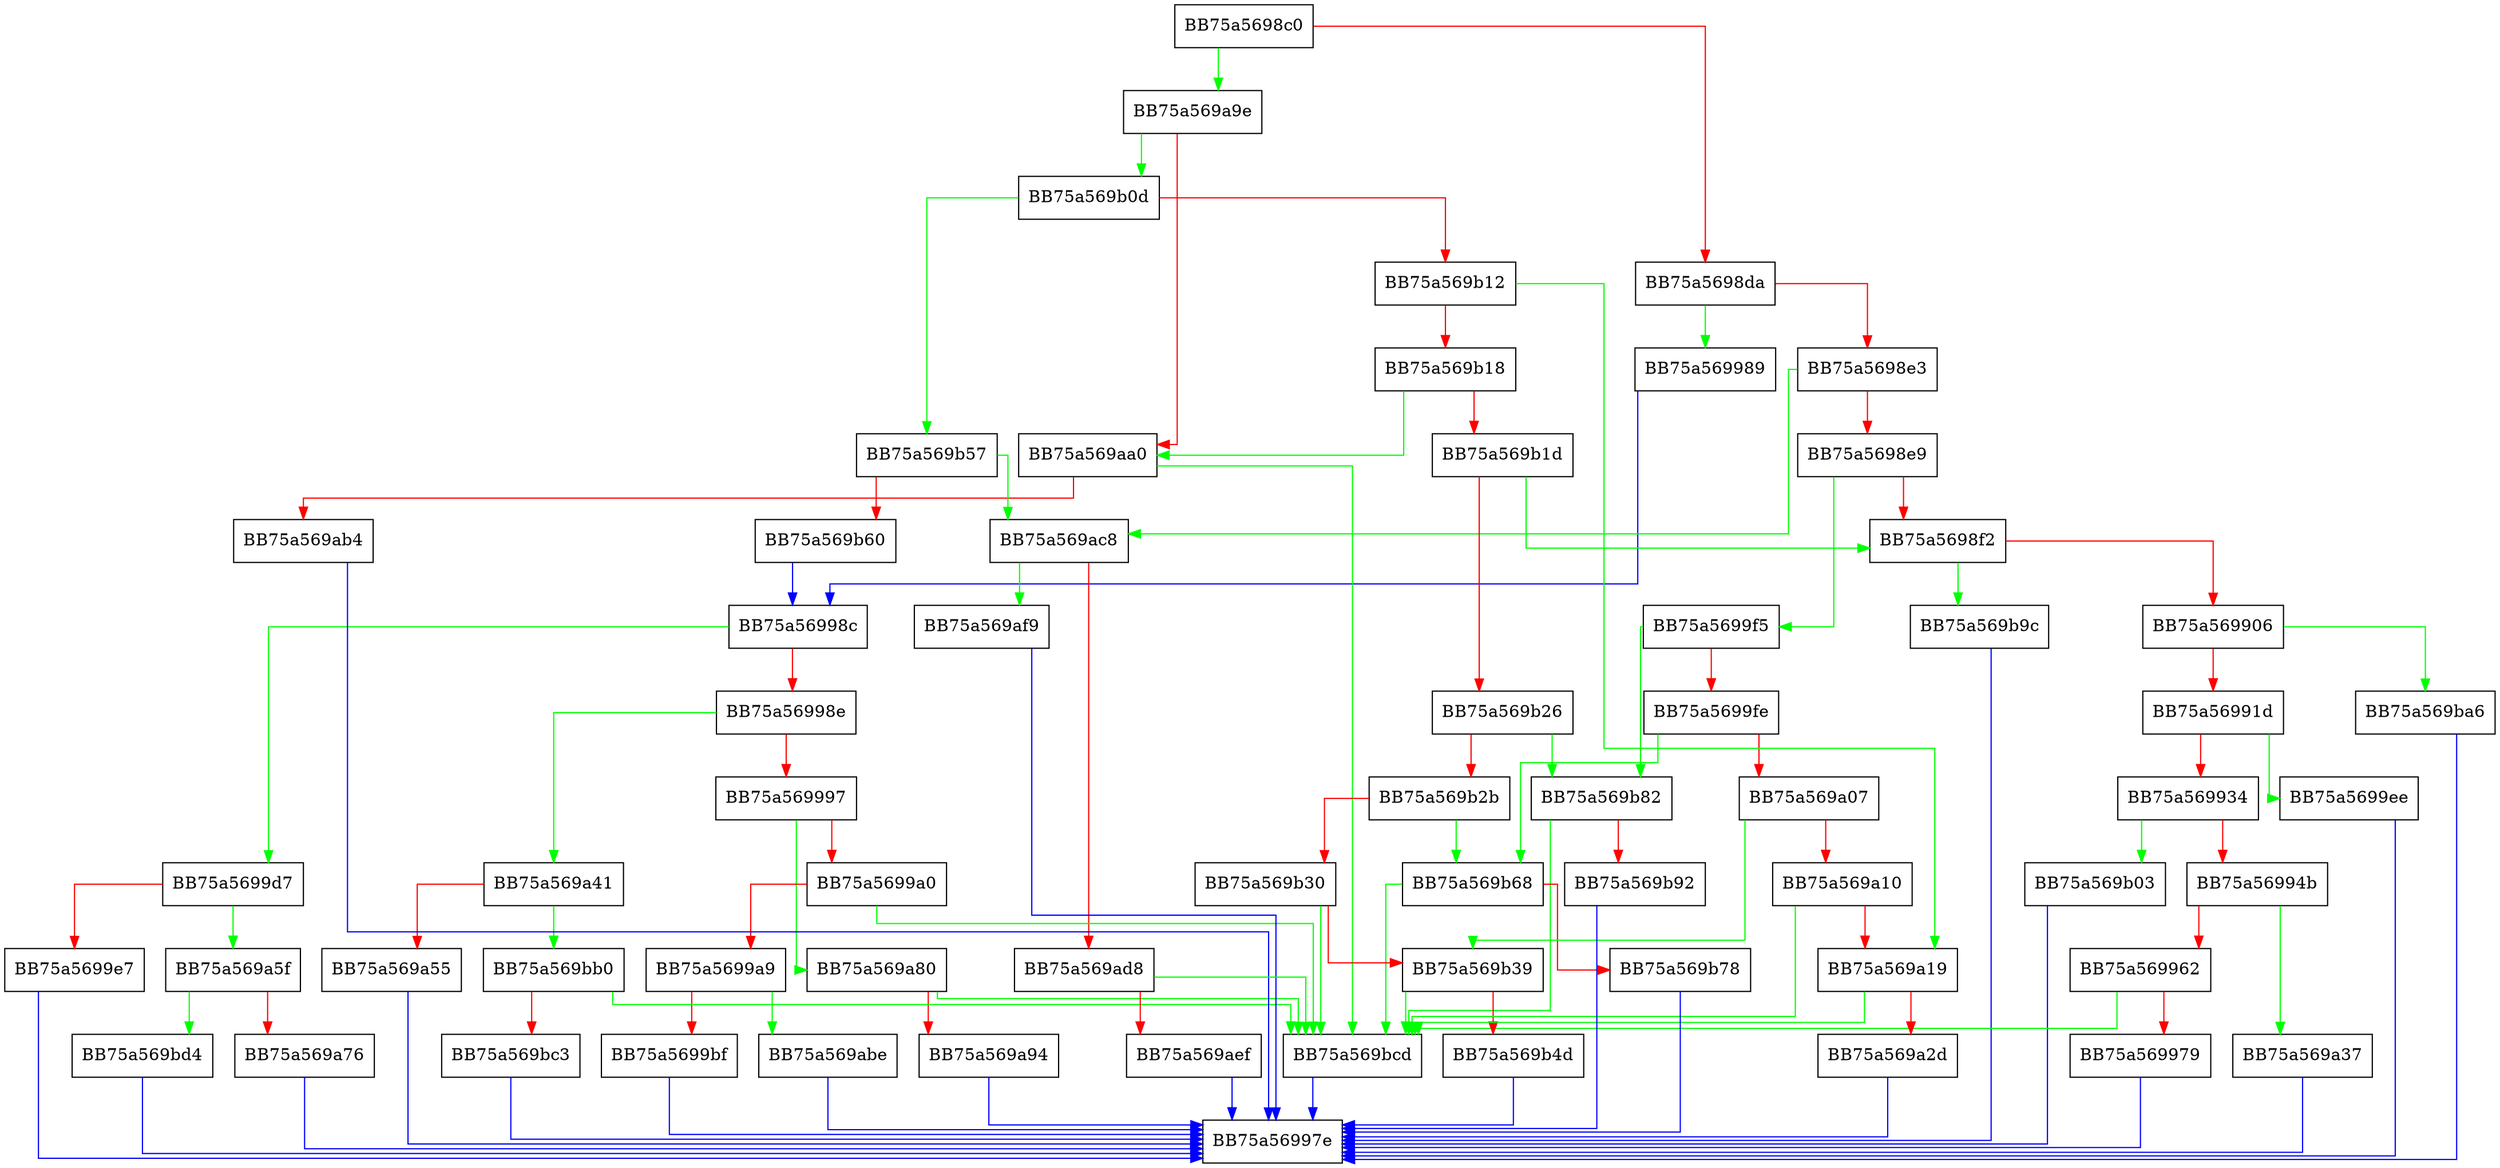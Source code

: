 digraph EnvMatchGetBmEnvironmenalId {
  node [shape="box"];
  graph [splines=ortho];
  BB75a5698c0 -> BB75a569a9e [color="green"];
  BB75a5698c0 -> BB75a5698da [color="red"];
  BB75a5698da -> BB75a569989 [color="green"];
  BB75a5698da -> BB75a5698e3 [color="red"];
  BB75a5698e3 -> BB75a569ac8 [color="green"];
  BB75a5698e3 -> BB75a5698e9 [color="red"];
  BB75a5698e9 -> BB75a5699f5 [color="green"];
  BB75a5698e9 -> BB75a5698f2 [color="red"];
  BB75a5698f2 -> BB75a569b9c [color="green"];
  BB75a5698f2 -> BB75a569906 [color="red"];
  BB75a569906 -> BB75a569ba6 [color="green"];
  BB75a569906 -> BB75a56991d [color="red"];
  BB75a56991d -> BB75a5699ee [color="green"];
  BB75a56991d -> BB75a569934 [color="red"];
  BB75a569934 -> BB75a569b03 [color="green"];
  BB75a569934 -> BB75a56994b [color="red"];
  BB75a56994b -> BB75a569a37 [color="green"];
  BB75a56994b -> BB75a569962 [color="red"];
  BB75a569962 -> BB75a569bcd [color="green"];
  BB75a569962 -> BB75a569979 [color="red"];
  BB75a569979 -> BB75a56997e [color="blue"];
  BB75a569989 -> BB75a56998c [color="blue"];
  BB75a56998c -> BB75a5699d7 [color="green"];
  BB75a56998c -> BB75a56998e [color="red"];
  BB75a56998e -> BB75a569a41 [color="green"];
  BB75a56998e -> BB75a569997 [color="red"];
  BB75a569997 -> BB75a569a80 [color="green"];
  BB75a569997 -> BB75a5699a0 [color="red"];
  BB75a5699a0 -> BB75a569bcd [color="green"];
  BB75a5699a0 -> BB75a5699a9 [color="red"];
  BB75a5699a9 -> BB75a569abe [color="green"];
  BB75a5699a9 -> BB75a5699bf [color="red"];
  BB75a5699bf -> BB75a56997e [color="blue"];
  BB75a5699d7 -> BB75a569a5f [color="green"];
  BB75a5699d7 -> BB75a5699e7 [color="red"];
  BB75a5699e7 -> BB75a56997e [color="blue"];
  BB75a5699ee -> BB75a56997e [color="blue"];
  BB75a5699f5 -> BB75a569b82 [color="green"];
  BB75a5699f5 -> BB75a5699fe [color="red"];
  BB75a5699fe -> BB75a569b68 [color="green"];
  BB75a5699fe -> BB75a569a07 [color="red"];
  BB75a569a07 -> BB75a569b39 [color="green"];
  BB75a569a07 -> BB75a569a10 [color="red"];
  BB75a569a10 -> BB75a569bcd [color="green"];
  BB75a569a10 -> BB75a569a19 [color="red"];
  BB75a569a19 -> BB75a569bcd [color="green"];
  BB75a569a19 -> BB75a569a2d [color="red"];
  BB75a569a2d -> BB75a56997e [color="blue"];
  BB75a569a37 -> BB75a56997e [color="blue"];
  BB75a569a41 -> BB75a569bb0 [color="green"];
  BB75a569a41 -> BB75a569a55 [color="red"];
  BB75a569a55 -> BB75a56997e [color="blue"];
  BB75a569a5f -> BB75a569bd4 [color="green"];
  BB75a569a5f -> BB75a569a76 [color="red"];
  BB75a569a76 -> BB75a56997e [color="blue"];
  BB75a569a80 -> BB75a569bcd [color="green"];
  BB75a569a80 -> BB75a569a94 [color="red"];
  BB75a569a94 -> BB75a56997e [color="blue"];
  BB75a569a9e -> BB75a569b0d [color="green"];
  BB75a569a9e -> BB75a569aa0 [color="red"];
  BB75a569aa0 -> BB75a569bcd [color="green"];
  BB75a569aa0 -> BB75a569ab4 [color="red"];
  BB75a569ab4 -> BB75a56997e [color="blue"];
  BB75a569abe -> BB75a56997e [color="blue"];
  BB75a569ac8 -> BB75a569af9 [color="green"];
  BB75a569ac8 -> BB75a569ad8 [color="red"];
  BB75a569ad8 -> BB75a569bcd [color="green"];
  BB75a569ad8 -> BB75a569aef [color="red"];
  BB75a569aef -> BB75a56997e [color="blue"];
  BB75a569af9 -> BB75a56997e [color="blue"];
  BB75a569b03 -> BB75a56997e [color="blue"];
  BB75a569b0d -> BB75a569b57 [color="green"];
  BB75a569b0d -> BB75a569b12 [color="red"];
  BB75a569b12 -> BB75a569a19 [color="green"];
  BB75a569b12 -> BB75a569b18 [color="red"];
  BB75a569b18 -> BB75a569aa0 [color="green"];
  BB75a569b18 -> BB75a569b1d [color="red"];
  BB75a569b1d -> BB75a5698f2 [color="green"];
  BB75a569b1d -> BB75a569b26 [color="red"];
  BB75a569b26 -> BB75a569b82 [color="green"];
  BB75a569b26 -> BB75a569b2b [color="red"];
  BB75a569b2b -> BB75a569b68 [color="green"];
  BB75a569b2b -> BB75a569b30 [color="red"];
  BB75a569b30 -> BB75a569bcd [color="green"];
  BB75a569b30 -> BB75a569b39 [color="red"];
  BB75a569b39 -> BB75a569bcd [color="green"];
  BB75a569b39 -> BB75a569b4d [color="red"];
  BB75a569b4d -> BB75a56997e [color="blue"];
  BB75a569b57 -> BB75a569ac8 [color="green"];
  BB75a569b57 -> BB75a569b60 [color="red"];
  BB75a569b60 -> BB75a56998c [color="blue"];
  BB75a569b68 -> BB75a569bcd [color="green"];
  BB75a569b68 -> BB75a569b78 [color="red"];
  BB75a569b78 -> BB75a56997e [color="blue"];
  BB75a569b82 -> BB75a569bcd [color="green"];
  BB75a569b82 -> BB75a569b92 [color="red"];
  BB75a569b92 -> BB75a56997e [color="blue"];
  BB75a569b9c -> BB75a56997e [color="blue"];
  BB75a569ba6 -> BB75a56997e [color="blue"];
  BB75a569bb0 -> BB75a569bcd [color="green"];
  BB75a569bb0 -> BB75a569bc3 [color="red"];
  BB75a569bc3 -> BB75a56997e [color="blue"];
  BB75a569bcd -> BB75a56997e [color="blue"];
  BB75a569bd4 -> BB75a56997e [color="blue"];
}